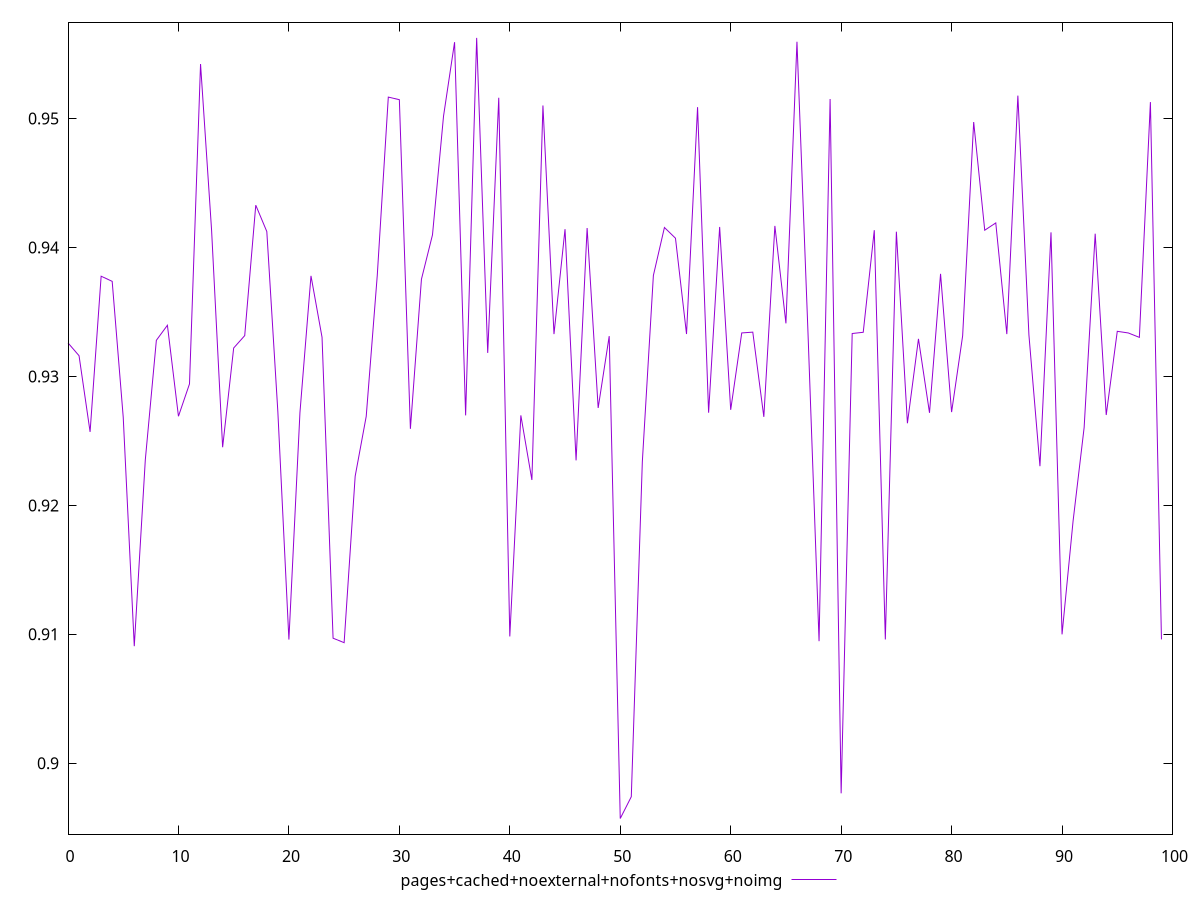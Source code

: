 $_pagesCachedNoexternalNofontsNosvgNoimg <<EOF
0.9326015846323871
0.9316061866017107
0.9256985785165827
0.9377708533681751
0.9373730998434717
0.9268361681905704
0.9090852358714951
0.9235394444447063
0.9328020313294064
0.9339679782255069
0.9269118147926302
0.9294205979561003
0.9542253157208926
0.9413336177407109
0.9245092919675852
0.9322058860624638
0.9331661285916856
0.9432791193296997
0.9412349683683671
0.9272489198494178
0.9095957271637913
0.927196888362436
0.9377995649670844
0.9330357890382005
0.9097037629369186
0.9093560622223618
0.9222624250697629
0.9269027475884574
0.9378294973901165
0.9516594495920411
0.9514584934837869
0.9259351542570886
0.9375394706286615
0.940976989097799
0.9501859988101602
0.9559187862487959
0.9269803639284511
0.956249312693343
0.9318218648346872
0.9516074106387746
0.9098384383543234
0.9269815978568097
0.9219720697909344
0.9510090735812681
0.9332829875457975
0.9414196899912001
0.9234905982796456
0.9415098025766442
0.9275566510539826
0.9331256500661078
0.8957214736941205
0.8974118607907691
0.9233897155606579
0.9378285884289768
0.941549542790098
0.9407186123272142
0.933287254965889
0.9508814782510155
0.927189330137389
0.941589233981455
0.9274117901231952
0.933372948918613
0.933435147365497
0.9268659454496543
0.9416736334588482
0.9341162186081512
0.9559505505881496
0.9333378080593872
0.9094733849340454
0.9515101079025028
0.8976754672517656
0.9333282754874852
0.9334239196006097
0.9413399807744686
0.9096055700929269
0.9412244709428053
0.9263703269661585
0.9329129838739192
0.9271782674220294
0.9379541991209903
0.9272345334065748
0.9331499881695318
0.9497257282980551
0.9413362955065735
0.9419040323952445
0.933283730605194
0.9517738983315419
0.933223961626658
0.9230401857737734
0.9411729061943193
0.9100007556785055
0.9187933192011479
0.9260405328580349
0.9410662919882156
0.9270105286469463
0.9334989460141973
0.9333707835023075
0.9330293067166187
0.9512751301472774
0.9096108267180765
EOF
set key outside below
set terminal pngcairo
set output "report_00005_2020-11-02T22-26-11.212Z/performance_score/pages+cached+noexternal+nofonts+nosvg+noimg//score.png"
set yrange [0.894510916914136:0.9574598694733275]
plot $_pagesCachedNoexternalNofontsNosvgNoimg title "pages+cached+noexternal+nofonts+nosvg+noimg" with line ,